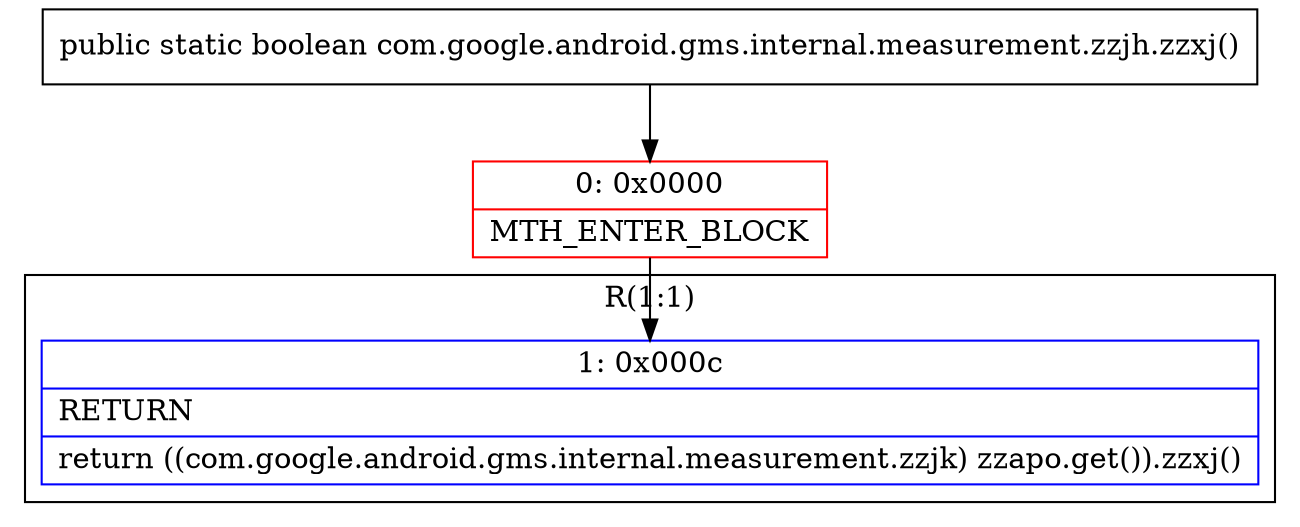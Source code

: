 digraph "CFG forcom.google.android.gms.internal.measurement.zzjh.zzxj()Z" {
subgraph cluster_Region_710492534 {
label = "R(1:1)";
node [shape=record,color=blue];
Node_1 [shape=record,label="{1\:\ 0x000c|RETURN\l|return ((com.google.android.gms.internal.measurement.zzjk) zzapo.get()).zzxj()\l}"];
}
Node_0 [shape=record,color=red,label="{0\:\ 0x0000|MTH_ENTER_BLOCK\l}"];
MethodNode[shape=record,label="{public static boolean com.google.android.gms.internal.measurement.zzjh.zzxj() }"];
MethodNode -> Node_0;
Node_0 -> Node_1;
}

